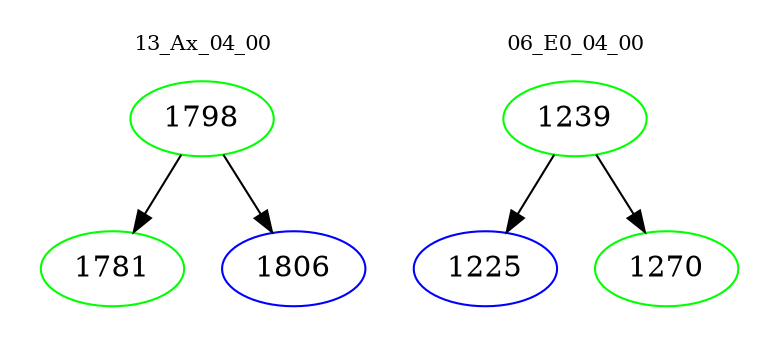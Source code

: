digraph{
subgraph cluster_0 {
color = white
label = "13_Ax_04_00";
fontsize=10;
T0_1798 [label="1798", color="green"]
T0_1798 -> T0_1781 [color="black"]
T0_1781 [label="1781", color="green"]
T0_1798 -> T0_1806 [color="black"]
T0_1806 [label="1806", color="blue"]
}
subgraph cluster_1 {
color = white
label = "06_E0_04_00";
fontsize=10;
T1_1239 [label="1239", color="green"]
T1_1239 -> T1_1225 [color="black"]
T1_1225 [label="1225", color="blue"]
T1_1239 -> T1_1270 [color="black"]
T1_1270 [label="1270", color="green"]
}
}
